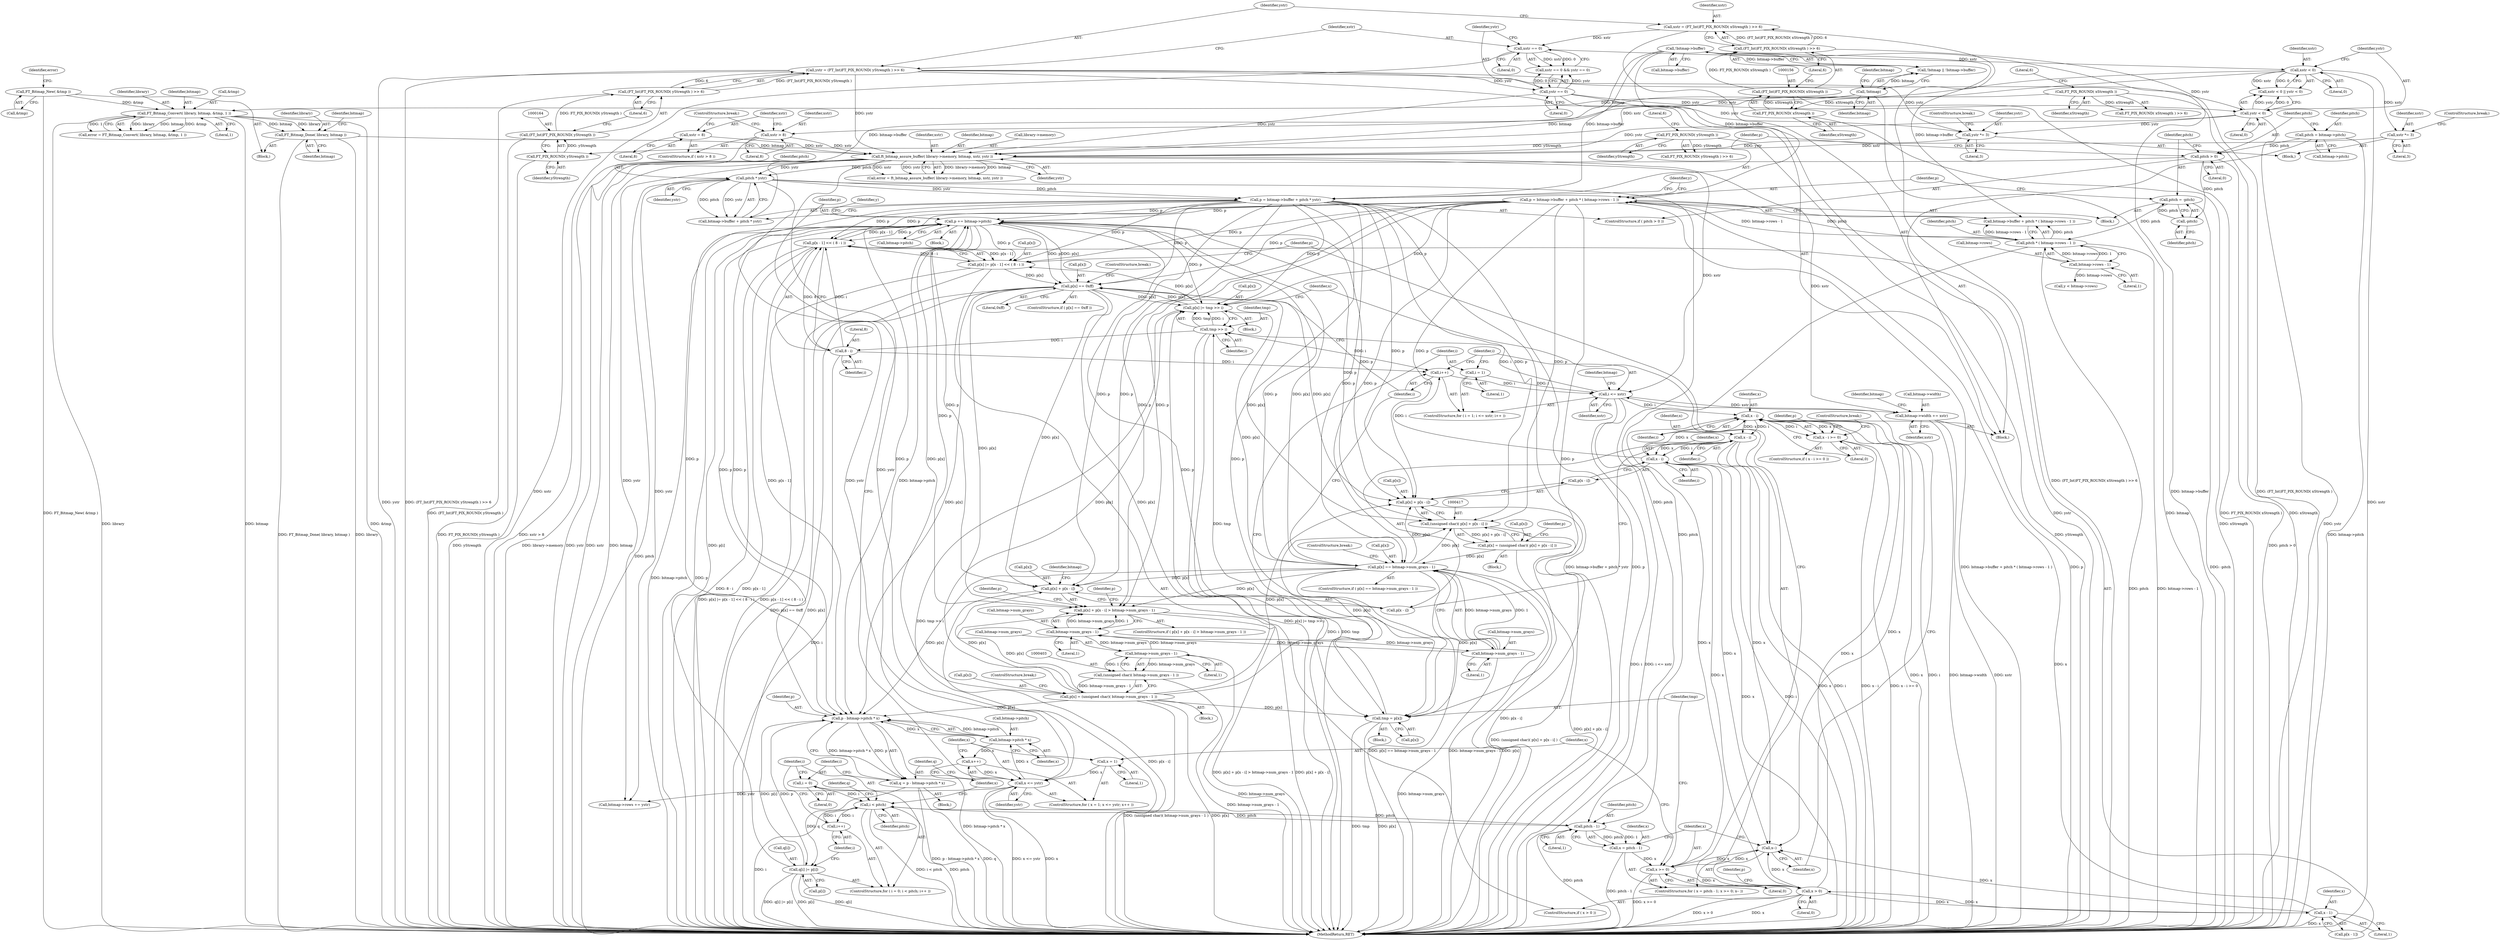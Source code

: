 digraph "0_savannah_b3500af717010137046ec4076d1e1c0641e33727_1@pointer" {
"1000476" [label="(Call,p += bitmap->pitch)"];
"1000455" [label="(Call,bitmap->pitch * x)"];
"1000444" [label="(Call,x <= ystr)"];
"1000441" [label="(Call,x = 1)"];
"1000447" [label="(Call,x++)"];
"1000246" [label="(Call,ft_bitmap_assure_buffer( library->memory, bitmap, xstr, ystr ))"];
"1000214" [label="(Call,FT_Bitmap_Done( library, bitmap ))"];
"1000204" [label="(Call,FT_Bitmap_Convert( library, bitmap, &tmp, 1 ))"];
"1000126" [label="(Call,!bitmap)"];
"1000199" [label="(Call,FT_Bitmap_New( &tmp ))"];
"1000181" [label="(Call,xstr < 0)"];
"1000170" [label="(Call,xstr == 0)"];
"1000152" [label="(Call,xstr = (FT_Int)FT_PIX_ROUND( xStrength ) >> 6)"];
"1000154" [label="(Call,(FT_Int)FT_PIX_ROUND( xStrength ) >> 6)"];
"1000155" [label="(Call,(FT_Int)FT_PIX_ROUND( xStrength ))"];
"1000157" [label="(Call,FT_PIX_ROUND( xStrength ))"];
"1000139" [label="(Call,FT_PIX_ROUND( xStrength ))"];
"1000224" [label="(Call,xstr > 8)"];
"1000232" [label="(Call,xstr *= 3)"];
"1000227" [label="(Call,xstr = 8)"];
"1000184" [label="(Call,ystr < 0)"];
"1000160" [label="(Call,ystr = (FT_Int)FT_PIX_ROUND( yStrength ) >> 6)"];
"1000162" [label="(Call,(FT_Int)FT_PIX_ROUND( yStrength ) >> 6)"];
"1000163" [label="(Call,(FT_Int)FT_PIX_ROUND( yStrength ))"];
"1000165" [label="(Call,FT_PIX_ROUND( yStrength ))"];
"1000145" [label="(Call,FT_PIX_ROUND( yStrength ))"];
"1000173" [label="(Call,ystr == 0)"];
"1000237" [label="(Call,ystr *= 3)"];
"1000272" [label="(Call,pitch * ystr)"];
"1000263" [label="(Call,pitch > 0)"];
"1000257" [label="(Call,pitch = bitmap->pitch)"];
"1000281" [label="(Call,p = bitmap->buffer + pitch * ( bitmap->rows - 1 ))"];
"1000128" [label="(Call,!bitmap->buffer)"];
"1000287" [label="(Call,pitch * ( bitmap->rows - 1 ))"];
"1000277" [label="(Call,pitch = -pitch)"];
"1000279" [label="(Call,-pitch)"];
"1000289" [label="(Call,bitmap->rows - 1)"];
"1000356" [label="(Call,p[x - 1] << ( 8 - i ))"];
"1000266" [label="(Call,p = bitmap->buffer + pitch * ystr)"];
"1000476" [label="(Call,p += bitmap->pitch)"];
"1000366" [label="(Call,p[x] == 0xff)"];
"1000352" [label="(Call,p[x] |= p[x - 1] << ( 8 - i ))"];
"1000341" [label="(Call,p[x] |= tmp >> i)"];
"1000428" [label="(Call,p[x] == bitmap->num_grays - 1)"];
"1000412" [label="(Call,p[x] = (unsigned char)( p[x] + p[x - i] ))"];
"1000416" [label="(Call,(unsigned char)( p[x] + p[x - i] ))"];
"1000398" [label="(Call,p[x] = (unsigned char)( bitmap->num_grays - 1 ))"];
"1000402" [label="(Call,(unsigned char)( bitmap->num_grays - 1 ))"];
"1000404" [label="(Call,bitmap->num_grays - 1)"];
"1000392" [label="(Call,bitmap->num_grays - 1)"];
"1000432" [label="(Call,bitmap->num_grays - 1)"];
"1000345" [label="(Call,tmp >> i)"];
"1000319" [label="(Call,tmp = p[x])"];
"1000328" [label="(Call,i <= xstr)"];
"1000325" [label="(Call,i = 1)"];
"1000331" [label="(Call,i++)"];
"1000362" [label="(Call,8 - i)"];
"1000424" [label="(Call,x - i)"];
"1000389" [label="(Call,x - i)"];
"1000376" [label="(Call,x - i)"];
"1000312" [label="(Call,x >= 0)"];
"1000315" [label="(Call,x--)"];
"1000349" [label="(Call,x > 0)"];
"1000359" [label="(Call,x - 1)"];
"1000307" [label="(Call,x = pitch - 1)"];
"1000309" [label="(Call,pitch - 1)"];
"1000464" [label="(Call,i < pitch)"];
"1000467" [label="(Call,i++)"];
"1000461" [label="(Call,i = 0)"];
"1000469" [label="(Call,q[i] |= p[i])"];
"1000451" [label="(Call,q = p - bitmap->pitch * x)"];
"1000453" [label="(Call,p - bitmap->pitch * x)"];
"1000375" [label="(Call,x - i >= 0)"];
"1000481" [label="(Call,bitmap->width += xstr)"];
"1000382" [label="(Call,p[x] + p[x - i] > bitmap->num_grays - 1)"];
"1000383" [label="(Call,p[x] + p[x - i])"];
"1000418" [label="(Call,p[x] + p[x - i])"];
"1000251" [label="(Identifier,xstr)"];
"1000331" [label="(Call,i++)"];
"1000230" [label="(ControlStructure,break;)"];
"1000363" [label="(Literal,8)"];
"1000374" [label="(ControlStructure,if ( x - i >= 0 ))"];
"1000391" [label="(Identifier,i)"];
"1000354" [label="(Identifier,p)"];
"1000488" [label="(Identifier,bitmap)"];
"1000371" [label="(ControlStructure,break;)"];
"1000184" [label="(Call,ystr < 0)"];
"1000171" [label="(Identifier,xstr)"];
"1000370" [label="(Literal,0xff)"];
"1000359" [label="(Call,x - 1)"];
"1000470" [label="(Call,q[i])"];
"1000439" [label="(ControlStructure,break;)"];
"1000127" [label="(Identifier,bitmap)"];
"1000232" [label="(Call,xstr *= 3)"];
"1000478" [label="(Call,bitmap->pitch)"];
"1000141" [label="(Literal,6)"];
"1000422" [label="(Call,p[x - i])"];
"1000267" [label="(Identifier,p)"];
"1000389" [label="(Call,x - i)"];
"1000377" [label="(Identifier,x)"];
"1000206" [label="(Identifier,bitmap)"];
"1000186" [label="(Literal,0)"];
"1000437" [label="(ControlStructure,break;)"];
"1000393" [label="(Call,bitmap->num_grays)"];
"1000274" [label="(Identifier,ystr)"];
"1000296" [label="(Identifier,y)"];
"1000428" [label="(Call,p[x] == bitmap->num_grays - 1)"];
"1000396" [label="(Literal,1)"];
"1000258" [label="(Identifier,pitch)"];
"1000466" [label="(Identifier,pitch)"];
"1000416" [label="(Call,(unsigned char)( p[x] + p[x - i] ))"];
"1000252" [label="(Identifier,ystr)"];
"1000125" [label="(Call,!bitmap || !bitmap->buffer)"];
"1000199" [label="(Call,FT_Bitmap_New( &tmp ))"];
"1000202" [label="(Call,error = FT_Bitmap_Convert( library, bitmap, &tmp, 1 ))"];
"1000214" [label="(Call,FT_Bitmap_Done( library, bitmap ))"];
"1000346" [label="(Identifier,tmp)"];
"1000315" [label="(Call,x--)"];
"1000130" [label="(Identifier,bitmap)"];
"1000486" [label="(Call,bitmap->rows += ystr)"];
"1000348" [label="(ControlStructure,if ( x > 0 ))"];
"1000340" [label="(Block,)"];
"1000172" [label="(Literal,0)"];
"1000309" [label="(Call,pitch - 1)"];
"1000229" [label="(Literal,8)"];
"1000209" [label="(Literal,1)"];
"1000357" [label="(Call,p[x - 1])"];
"1000353" [label="(Call,p[x])"];
"1000464" [label="(Call,i < pitch)"];
"1000451" [label="(Call,q = p - bitmap->pitch * x)"];
"1000384" [label="(Call,p[x])"];
"1000145" [label="(Call,FT_PIX_ROUND( yStrength ))"];
"1000167" [label="(Literal,6)"];
"1000390" [label="(Identifier,x)"];
"1000425" [label="(Identifier,x)"];
"1000266" [label="(Call,p = bitmap->buffer + pitch * ystr)"];
"1000399" [label="(Call,p[x])"];
"1000215" [label="(Identifier,library)"];
"1000306" [label="(ControlStructure,for ( x = pitch - 1; x >= 0; x-- ))"];
"1000349" [label="(Call,x > 0)"];
"1000234" [label="(Literal,3)"];
"1000312" [label="(Call,x >= 0)"];
"1000356" [label="(Call,p[x - 1] << ( 8 - i ))"];
"1000445" [label="(Identifier,x)"];
"1000460" [label="(ControlStructure,for ( i = 0; i < pitch; i++ ))"];
"1000316" [label="(Identifier,x)"];
"1000144" [label="(Call,FT_PIX_ROUND( yStrength ) >> 6)"];
"1000263" [label="(Call,pitch > 0)"];
"1000305" [label="(Block,)"];
"1000194" [label="(Block,)"];
"1000330" [label="(Identifier,xstr)"];
"1000239" [label="(Literal,3)"];
"1000441" [label="(Call,x = 1)"];
"1000362" [label="(Call,8 - i)"];
"1000448" [label="(Identifier,x)"];
"1000473" [label="(Call,p[i])"];
"1000161" [label="(Identifier,ystr)"];
"1000155" [label="(Call,(FT_Int)FT_PIX_ROUND( xStrength ))"];
"1000282" [label="(Identifier,p)"];
"1000385" [label="(Identifier,p)"];
"1000408" [label="(Literal,1)"];
"1000126" [label="(Call,!bitmap)"];
"1000454" [label="(Identifier,p)"];
"1000476" [label="(Call,p += bitmap->pitch)"];
"1000412" [label="(Call,p[x] = (unsigned char)( p[x] + p[x - i] ))"];
"1000197" [label="(Block,)"];
"1000324" [label="(ControlStructure,for ( i = 1; i <= xstr; i++ ))"];
"1000409" [label="(ControlStructure,break;)"];
"1000337" [label="(Identifier,bitmap)"];
"1000159" [label="(Literal,6)"];
"1000443" [label="(Literal,1)"];
"1000411" [label="(Block,)"];
"1000392" [label="(Call,bitmap->num_grays - 1)"];
"1000465" [label="(Identifier,i)"];
"1000469" [label="(Call,q[i] |= p[i])"];
"1000485" [label="(Identifier,xstr)"];
"1000394" [label="(Identifier,bitmap)"];
"1000265" [label="(Literal,0)"];
"1000424" [label="(Call,x - i)"];
"1000311" [label="(Literal,1)"];
"1000204" [label="(Call,FT_Bitmap_Convert( library, bitmap, &tmp, 1 ))"];
"1000308" [label="(Identifier,x)"];
"1000219" [label="(Identifier,bitmap)"];
"1000325" [label="(Call,i = 1)"];
"1000418" [label="(Call,p[x] + p[x - i])"];
"1000329" [label="(Identifier,i)"];
"1000162" [label="(Call,(FT_Int)FT_PIX_ROUND( yStrength ) >> 6)"];
"1000436" [label="(Literal,1)"];
"1000165" [label="(Call,FT_PIX_ROUND( yStrength ))"];
"1000226" [label="(Literal,8)"];
"1000397" [label="(Block,)"];
"1000154" [label="(Call,(FT_Int)FT_PIX_ROUND( xStrength ) >> 6)"];
"1000293" [label="(Literal,1)"];
"1000414" [label="(Identifier,p)"];
"1000307" [label="(Call,x = pitch - 1)"];
"1000477" [label="(Identifier,p)"];
"1000152" [label="(Call,xstr = (FT_Int)FT_PIX_ROUND( xStrength ) >> 6)"];
"1000455" [label="(Call,bitmap->pitch * x)"];
"1000278" [label="(Identifier,pitch)"];
"1000367" [label="(Call,p[x])"];
"1000482" [label="(Call,bitmap->width)"];
"1000240" [label="(ControlStructure,break;)"];
"1000419" [label="(Call,p[x])"];
"1000304" [label="(Identifier,y)"];
"1000153" [label="(Identifier,xstr)"];
"1000467" [label="(Call,i++)"];
"1000433" [label="(Call,bitmap->num_grays)"];
"1000146" [label="(Identifier,yStrength)"];
"1000382" [label="(Call,p[x] + p[x - i] > bitmap->num_grays - 1)"];
"1000352" [label="(Call,p[x] |= p[x - 1] << ( 8 - i ))"];
"1000368" [label="(Identifier,p)"];
"1000350" [label="(Identifier,x)"];
"1000332" [label="(Identifier,i)"];
"1000160" [label="(Call,ystr = (FT_Int)FT_PIX_ROUND( yStrength ) >> 6)"];
"1000276" [label="(Block,)"];
"1000224" [label="(Call,xstr > 8)"];
"1000310" [label="(Identifier,pitch)"];
"1000185" [label="(Identifier,ystr)"];
"1000181" [label="(Call,xstr < 0)"];
"1000112" [label="(Block,)"];
"1000347" [label="(Identifier,i)"];
"1000379" [label="(Literal,0)"];
"1000345" [label="(Call,tmp >> i)"];
"1000129" [label="(Call,bitmap->buffer)"];
"1000228" [label="(Identifier,xstr)"];
"1000361" [label="(Literal,1)"];
"1000244" [label="(Call,error = ft_bitmap_assure_buffer( library->memory, bitmap, xstr, ystr ))"];
"1000225" [label="(Identifier,xstr)"];
"1000375" [label="(Call,x - i >= 0)"];
"1000298" [label="(Call,y < bitmap->rows)"];
"1000233" [label="(Identifier,xstr)"];
"1000351" [label="(Literal,0)"];
"1000456" [label="(Call,bitmap->pitch)"];
"1000183" [label="(Literal,0)"];
"1000207" [label="(Call,&tmp)"];
"1000447" [label="(Call,x++)"];
"1000378" [label="(Identifier,i)"];
"1000493" [label="(MethodReturn,RET)"];
"1000288" [label="(Identifier,pitch)"];
"1000169" [label="(Call,xstr == 0 && ystr == 0)"];
"1000283" [label="(Call,bitmap->buffer + pitch * ( bitmap->rows - 1 ))"];
"1000319" [label="(Call,tmp = p[x])"];
"1000446" [label="(Identifier,ystr)"];
"1000277" [label="(Call,pitch = -pitch)"];
"1000463" [label="(Literal,0)"];
"1000158" [label="(Identifier,xStrength)"];
"1000166" [label="(Identifier,yStrength)"];
"1000235" [label="(ControlStructure,break;)"];
"1000405" [label="(Call,bitmap->num_grays)"];
"1000398" [label="(Call,p[x] = (unsigned char)( bitmap->num_grays - 1 ))"];
"1000462" [label="(Identifier,i)"];
"1000327" [label="(Literal,1)"];
"1000147" [label="(Literal,6)"];
"1000272" [label="(Call,pitch * ystr)"];
"1000268" [label="(Call,bitmap->buffer + pitch * ystr)"];
"1000238" [label="(Identifier,ystr)"];
"1000246" [label="(Call,ft_bitmap_assure_buffer( library->memory, bitmap, xstr, ystr ))"];
"1000262" [label="(ControlStructure,if ( pitch > 0 ))"];
"1000341" [label="(Call,p[x] |= tmp >> i)"];
"1000387" [label="(Call,p[x - i])"];
"1000157" [label="(Call,FT_PIX_ROUND( xStrength ))"];
"1000326" [label="(Identifier,i)"];
"1000442" [label="(Identifier,x)"];
"1000481" [label="(Call,bitmap->width += xstr)"];
"1000139" [label="(Call,FT_PIX_ROUND( xStrength ))"];
"1000175" [label="(Literal,0)"];
"1000381" [label="(ControlStructure,if ( p[x] + p[x - i] > bitmap->num_grays - 1 ))"];
"1000259" [label="(Call,bitmap->pitch)"];
"1000257" [label="(Call,pitch = bitmap->pitch)"];
"1000250" [label="(Identifier,bitmap)"];
"1000328" [label="(Call,i <= xstr)"];
"1000200" [label="(Call,&tmp)"];
"1000402" [label="(Call,(unsigned char)( bitmap->num_grays - 1 ))"];
"1000273" [label="(Identifier,pitch)"];
"1000279" [label="(Call,-pitch)"];
"1000471" [label="(Identifier,q)"];
"1000237" [label="(Call,ystr *= 3)"];
"1000163" [label="(Call,(FT_Int)FT_PIX_ROUND( yStrength ))"];
"1000290" [label="(Call,bitmap->rows)"];
"1000264" [label="(Identifier,pitch)"];
"1000320" [label="(Identifier,tmp)"];
"1000281" [label="(Call,p = bitmap->buffer + pitch * ( bitmap->rows - 1 ))"];
"1000223" [label="(ControlStructure,if ( xstr > 8 ))"];
"1000342" [label="(Call,p[x])"];
"1000138" [label="(Call,FT_PIX_ROUND( xStrength ) >> 6)"];
"1000453" [label="(Call,p - bitmap->pitch * x)"];
"1000227" [label="(Call,xstr = 8)"];
"1000413" [label="(Call,p[x])"];
"1000383" [label="(Call,p[x] + p[x - i])"];
"1000180" [label="(Call,xstr < 0 || ystr < 0)"];
"1000317" [label="(Block,)"];
"1000216" [label="(Identifier,bitmap)"];
"1000140" [label="(Identifier,xStrength)"];
"1000468" [label="(Identifier,i)"];
"1000205" [label="(Identifier,library)"];
"1000364" [label="(Identifier,i)"];
"1000360" [label="(Identifier,x)"];
"1000287" [label="(Call,pitch * ( bitmap->rows - 1 ))"];
"1000280" [label="(Identifier,pitch)"];
"1000461" [label="(Call,i = 0)"];
"1000376" [label="(Call,x - i)"];
"1000444" [label="(Call,x <= ystr)"];
"1000452" [label="(Identifier,q)"];
"1000203" [label="(Identifier,error)"];
"1000366" [label="(Call,p[x] == 0xff)"];
"1000427" [label="(ControlStructure,if ( p[x] == bitmap->num_grays - 1 ))"];
"1000170" [label="(Call,xstr == 0)"];
"1000400" [label="(Identifier,p)"];
"1000321" [label="(Call,p[x])"];
"1000174" [label="(Identifier,ystr)"];
"1000365" [label="(ControlStructure,if ( p[x] == 0xff ))"];
"1000247" [label="(Call,library->memory)"];
"1000440" [label="(ControlStructure,for ( x = 1; x <= ystr; x++ ))"];
"1000314" [label="(Literal,0)"];
"1000173" [label="(Call,ystr == 0)"];
"1000426" [label="(Identifier,i)"];
"1000313" [label="(Identifier,x)"];
"1000430" [label="(Identifier,p)"];
"1000289" [label="(Call,bitmap->rows - 1)"];
"1000459" [label="(Identifier,x)"];
"1000449" [label="(Block,)"];
"1000432" [label="(Call,bitmap->num_grays - 1)"];
"1000429" [label="(Call,p[x])"];
"1000128" [label="(Call,!bitmap->buffer)"];
"1000182" [label="(Identifier,xstr)"];
"1000404" [label="(Call,bitmap->num_grays - 1)"];
"1000476" -> "1000305"  [label="AST: "];
"1000476" -> "1000478"  [label="CFG: "];
"1000477" -> "1000476"  [label="AST: "];
"1000478" -> "1000476"  [label="AST: "];
"1000304" -> "1000476"  [label="CFG: "];
"1000476" -> "1000493"  [label="DDG: p"];
"1000476" -> "1000493"  [label="DDG: bitmap->pitch"];
"1000476" -> "1000319"  [label="DDG: p"];
"1000476" -> "1000341"  [label="DDG: p"];
"1000476" -> "1000352"  [label="DDG: p"];
"1000476" -> "1000356"  [label="DDG: p"];
"1000476" -> "1000366"  [label="DDG: p"];
"1000476" -> "1000382"  [label="DDG: p"];
"1000476" -> "1000383"  [label="DDG: p"];
"1000476" -> "1000416"  [label="DDG: p"];
"1000476" -> "1000418"  [label="DDG: p"];
"1000476" -> "1000428"  [label="DDG: p"];
"1000476" -> "1000453"  [label="DDG: p"];
"1000455" -> "1000476"  [label="DDG: bitmap->pitch"];
"1000281" -> "1000476"  [label="DDG: p"];
"1000356" -> "1000476"  [label="DDG: p[x - 1]"];
"1000266" -> "1000476"  [label="DDG: p"];
"1000366" -> "1000476"  [label="DDG: p[x]"];
"1000469" -> "1000476"  [label="DDG: p[i]"];
"1000453" -> "1000476"  [label="DDG: p"];
"1000428" -> "1000476"  [label="DDG: p[x]"];
"1000398" -> "1000476"  [label="DDG: p[x]"];
"1000455" -> "1000453"  [label="AST: "];
"1000455" -> "1000459"  [label="CFG: "];
"1000456" -> "1000455"  [label="AST: "];
"1000459" -> "1000455"  [label="AST: "];
"1000453" -> "1000455"  [label="CFG: "];
"1000455" -> "1000447"  [label="DDG: x"];
"1000455" -> "1000453"  [label="DDG: bitmap->pitch"];
"1000455" -> "1000453"  [label="DDG: x"];
"1000444" -> "1000455"  [label="DDG: x"];
"1000444" -> "1000440"  [label="AST: "];
"1000444" -> "1000446"  [label="CFG: "];
"1000445" -> "1000444"  [label="AST: "];
"1000446" -> "1000444"  [label="AST: "];
"1000452" -> "1000444"  [label="CFG: "];
"1000477" -> "1000444"  [label="CFG: "];
"1000444" -> "1000493"  [label="DDG: x"];
"1000444" -> "1000493"  [label="DDG: x <= ystr"];
"1000441" -> "1000444"  [label="DDG: x"];
"1000447" -> "1000444"  [label="DDG: x"];
"1000246" -> "1000444"  [label="DDG: ystr"];
"1000272" -> "1000444"  [label="DDG: ystr"];
"1000444" -> "1000486"  [label="DDG: ystr"];
"1000441" -> "1000440"  [label="AST: "];
"1000441" -> "1000443"  [label="CFG: "];
"1000442" -> "1000441"  [label="AST: "];
"1000443" -> "1000441"  [label="AST: "];
"1000445" -> "1000441"  [label="CFG: "];
"1000447" -> "1000440"  [label="AST: "];
"1000447" -> "1000448"  [label="CFG: "];
"1000448" -> "1000447"  [label="AST: "];
"1000445" -> "1000447"  [label="CFG: "];
"1000246" -> "1000244"  [label="AST: "];
"1000246" -> "1000252"  [label="CFG: "];
"1000247" -> "1000246"  [label="AST: "];
"1000250" -> "1000246"  [label="AST: "];
"1000251" -> "1000246"  [label="AST: "];
"1000252" -> "1000246"  [label="AST: "];
"1000244" -> "1000246"  [label="CFG: "];
"1000246" -> "1000493"  [label="DDG: xstr"];
"1000246" -> "1000493"  [label="DDG: ystr"];
"1000246" -> "1000493"  [label="DDG: bitmap"];
"1000246" -> "1000493"  [label="DDG: library->memory"];
"1000246" -> "1000244"  [label="DDG: library->memory"];
"1000246" -> "1000244"  [label="DDG: bitmap"];
"1000246" -> "1000244"  [label="DDG: xstr"];
"1000246" -> "1000244"  [label="DDG: ystr"];
"1000214" -> "1000246"  [label="DDG: bitmap"];
"1000126" -> "1000246"  [label="DDG: bitmap"];
"1000181" -> "1000246"  [label="DDG: xstr"];
"1000224" -> "1000246"  [label="DDG: xstr"];
"1000232" -> "1000246"  [label="DDG: xstr"];
"1000227" -> "1000246"  [label="DDG: xstr"];
"1000184" -> "1000246"  [label="DDG: ystr"];
"1000237" -> "1000246"  [label="DDG: ystr"];
"1000160" -> "1000246"  [label="DDG: ystr"];
"1000173" -> "1000246"  [label="DDG: ystr"];
"1000246" -> "1000272"  [label="DDG: ystr"];
"1000246" -> "1000328"  [label="DDG: xstr"];
"1000246" -> "1000481"  [label="DDG: xstr"];
"1000246" -> "1000486"  [label="DDG: ystr"];
"1000214" -> "1000197"  [label="AST: "];
"1000214" -> "1000216"  [label="CFG: "];
"1000215" -> "1000214"  [label="AST: "];
"1000216" -> "1000214"  [label="AST: "];
"1000219" -> "1000214"  [label="CFG: "];
"1000214" -> "1000493"  [label="DDG: FT_Bitmap_Done( library, bitmap )"];
"1000214" -> "1000493"  [label="DDG: library"];
"1000204" -> "1000214"  [label="DDG: library"];
"1000204" -> "1000214"  [label="DDG: bitmap"];
"1000204" -> "1000202"  [label="AST: "];
"1000204" -> "1000209"  [label="CFG: "];
"1000205" -> "1000204"  [label="AST: "];
"1000206" -> "1000204"  [label="AST: "];
"1000207" -> "1000204"  [label="AST: "];
"1000209" -> "1000204"  [label="AST: "];
"1000202" -> "1000204"  [label="CFG: "];
"1000204" -> "1000493"  [label="DDG: bitmap"];
"1000204" -> "1000493"  [label="DDG: &tmp"];
"1000204" -> "1000493"  [label="DDG: library"];
"1000204" -> "1000202"  [label="DDG: library"];
"1000204" -> "1000202"  [label="DDG: bitmap"];
"1000204" -> "1000202"  [label="DDG: &tmp"];
"1000204" -> "1000202"  [label="DDG: 1"];
"1000126" -> "1000204"  [label="DDG: bitmap"];
"1000199" -> "1000204"  [label="DDG: &tmp"];
"1000126" -> "1000125"  [label="AST: "];
"1000126" -> "1000127"  [label="CFG: "];
"1000127" -> "1000126"  [label="AST: "];
"1000130" -> "1000126"  [label="CFG: "];
"1000125" -> "1000126"  [label="CFG: "];
"1000126" -> "1000493"  [label="DDG: bitmap"];
"1000126" -> "1000125"  [label="DDG: bitmap"];
"1000199" -> "1000197"  [label="AST: "];
"1000199" -> "1000200"  [label="CFG: "];
"1000200" -> "1000199"  [label="AST: "];
"1000203" -> "1000199"  [label="CFG: "];
"1000199" -> "1000493"  [label="DDG: FT_Bitmap_New( &tmp )"];
"1000181" -> "1000180"  [label="AST: "];
"1000181" -> "1000183"  [label="CFG: "];
"1000182" -> "1000181"  [label="AST: "];
"1000183" -> "1000181"  [label="AST: "];
"1000185" -> "1000181"  [label="CFG: "];
"1000180" -> "1000181"  [label="CFG: "];
"1000181" -> "1000493"  [label="DDG: xstr"];
"1000181" -> "1000180"  [label="DDG: xstr"];
"1000181" -> "1000180"  [label="DDG: 0"];
"1000170" -> "1000181"  [label="DDG: xstr"];
"1000181" -> "1000224"  [label="DDG: xstr"];
"1000181" -> "1000232"  [label="DDG: xstr"];
"1000170" -> "1000169"  [label="AST: "];
"1000170" -> "1000172"  [label="CFG: "];
"1000171" -> "1000170"  [label="AST: "];
"1000172" -> "1000170"  [label="AST: "];
"1000174" -> "1000170"  [label="CFG: "];
"1000169" -> "1000170"  [label="CFG: "];
"1000170" -> "1000493"  [label="DDG: xstr"];
"1000170" -> "1000169"  [label="DDG: xstr"];
"1000170" -> "1000169"  [label="DDG: 0"];
"1000152" -> "1000170"  [label="DDG: xstr"];
"1000152" -> "1000112"  [label="AST: "];
"1000152" -> "1000154"  [label="CFG: "];
"1000153" -> "1000152"  [label="AST: "];
"1000154" -> "1000152"  [label="AST: "];
"1000161" -> "1000152"  [label="CFG: "];
"1000152" -> "1000493"  [label="DDG: (FT_Int)FT_PIX_ROUND( xStrength ) >> 6"];
"1000154" -> "1000152"  [label="DDG: (FT_Int)FT_PIX_ROUND( xStrength )"];
"1000154" -> "1000152"  [label="DDG: 6"];
"1000154" -> "1000159"  [label="CFG: "];
"1000155" -> "1000154"  [label="AST: "];
"1000159" -> "1000154"  [label="AST: "];
"1000154" -> "1000493"  [label="DDG: (FT_Int)FT_PIX_ROUND( xStrength )"];
"1000155" -> "1000154"  [label="DDG: FT_PIX_ROUND( xStrength )"];
"1000155" -> "1000157"  [label="CFG: "];
"1000156" -> "1000155"  [label="AST: "];
"1000157" -> "1000155"  [label="AST: "];
"1000159" -> "1000155"  [label="CFG: "];
"1000155" -> "1000493"  [label="DDG: FT_PIX_ROUND( xStrength )"];
"1000157" -> "1000155"  [label="DDG: xStrength"];
"1000157" -> "1000158"  [label="CFG: "];
"1000158" -> "1000157"  [label="AST: "];
"1000157" -> "1000493"  [label="DDG: xStrength"];
"1000139" -> "1000157"  [label="DDG: xStrength"];
"1000139" -> "1000138"  [label="AST: "];
"1000139" -> "1000140"  [label="CFG: "];
"1000140" -> "1000139"  [label="AST: "];
"1000141" -> "1000139"  [label="CFG: "];
"1000139" -> "1000493"  [label="DDG: xStrength"];
"1000139" -> "1000138"  [label="DDG: xStrength"];
"1000224" -> "1000223"  [label="AST: "];
"1000224" -> "1000226"  [label="CFG: "];
"1000225" -> "1000224"  [label="AST: "];
"1000226" -> "1000224"  [label="AST: "];
"1000228" -> "1000224"  [label="CFG: "];
"1000230" -> "1000224"  [label="CFG: "];
"1000224" -> "1000493"  [label="DDG: xstr > 8"];
"1000232" -> "1000194"  [label="AST: "];
"1000232" -> "1000234"  [label="CFG: "];
"1000233" -> "1000232"  [label="AST: "];
"1000234" -> "1000232"  [label="AST: "];
"1000235" -> "1000232"  [label="CFG: "];
"1000227" -> "1000223"  [label="AST: "];
"1000227" -> "1000229"  [label="CFG: "];
"1000228" -> "1000227"  [label="AST: "];
"1000229" -> "1000227"  [label="AST: "];
"1000230" -> "1000227"  [label="CFG: "];
"1000184" -> "1000180"  [label="AST: "];
"1000184" -> "1000186"  [label="CFG: "];
"1000185" -> "1000184"  [label="AST: "];
"1000186" -> "1000184"  [label="AST: "];
"1000180" -> "1000184"  [label="CFG: "];
"1000184" -> "1000493"  [label="DDG: ystr"];
"1000184" -> "1000180"  [label="DDG: ystr"];
"1000184" -> "1000180"  [label="DDG: 0"];
"1000160" -> "1000184"  [label="DDG: ystr"];
"1000173" -> "1000184"  [label="DDG: ystr"];
"1000184" -> "1000237"  [label="DDG: ystr"];
"1000160" -> "1000112"  [label="AST: "];
"1000160" -> "1000162"  [label="CFG: "];
"1000161" -> "1000160"  [label="AST: "];
"1000162" -> "1000160"  [label="AST: "];
"1000171" -> "1000160"  [label="CFG: "];
"1000160" -> "1000493"  [label="DDG: (FT_Int)FT_PIX_ROUND( yStrength ) >> 6"];
"1000160" -> "1000493"  [label="DDG: ystr"];
"1000162" -> "1000160"  [label="DDG: (FT_Int)FT_PIX_ROUND( yStrength )"];
"1000162" -> "1000160"  [label="DDG: 6"];
"1000160" -> "1000173"  [label="DDG: ystr"];
"1000160" -> "1000237"  [label="DDG: ystr"];
"1000162" -> "1000167"  [label="CFG: "];
"1000163" -> "1000162"  [label="AST: "];
"1000167" -> "1000162"  [label="AST: "];
"1000162" -> "1000493"  [label="DDG: (FT_Int)FT_PIX_ROUND( yStrength )"];
"1000163" -> "1000162"  [label="DDG: FT_PIX_ROUND( yStrength )"];
"1000163" -> "1000165"  [label="CFG: "];
"1000164" -> "1000163"  [label="AST: "];
"1000165" -> "1000163"  [label="AST: "];
"1000167" -> "1000163"  [label="CFG: "];
"1000163" -> "1000493"  [label="DDG: FT_PIX_ROUND( yStrength )"];
"1000165" -> "1000163"  [label="DDG: yStrength"];
"1000165" -> "1000166"  [label="CFG: "];
"1000166" -> "1000165"  [label="AST: "];
"1000165" -> "1000493"  [label="DDG: yStrength"];
"1000145" -> "1000165"  [label="DDG: yStrength"];
"1000145" -> "1000144"  [label="AST: "];
"1000145" -> "1000146"  [label="CFG: "];
"1000146" -> "1000145"  [label="AST: "];
"1000147" -> "1000145"  [label="CFG: "];
"1000145" -> "1000493"  [label="DDG: yStrength"];
"1000145" -> "1000144"  [label="DDG: yStrength"];
"1000173" -> "1000169"  [label="AST: "];
"1000173" -> "1000175"  [label="CFG: "];
"1000174" -> "1000173"  [label="AST: "];
"1000175" -> "1000173"  [label="AST: "];
"1000169" -> "1000173"  [label="CFG: "];
"1000173" -> "1000493"  [label="DDG: ystr"];
"1000173" -> "1000169"  [label="DDG: ystr"];
"1000173" -> "1000169"  [label="DDG: 0"];
"1000173" -> "1000237"  [label="DDG: ystr"];
"1000237" -> "1000194"  [label="AST: "];
"1000237" -> "1000239"  [label="CFG: "];
"1000238" -> "1000237"  [label="AST: "];
"1000239" -> "1000237"  [label="AST: "];
"1000240" -> "1000237"  [label="CFG: "];
"1000272" -> "1000268"  [label="AST: "];
"1000272" -> "1000274"  [label="CFG: "];
"1000273" -> "1000272"  [label="AST: "];
"1000274" -> "1000272"  [label="AST: "];
"1000268" -> "1000272"  [label="CFG: "];
"1000272" -> "1000493"  [label="DDG: pitch"];
"1000272" -> "1000266"  [label="DDG: pitch"];
"1000272" -> "1000266"  [label="DDG: ystr"];
"1000272" -> "1000268"  [label="DDG: pitch"];
"1000272" -> "1000268"  [label="DDG: ystr"];
"1000263" -> "1000272"  [label="DDG: pitch"];
"1000272" -> "1000309"  [label="DDG: pitch"];
"1000272" -> "1000486"  [label="DDG: ystr"];
"1000263" -> "1000262"  [label="AST: "];
"1000263" -> "1000265"  [label="CFG: "];
"1000264" -> "1000263"  [label="AST: "];
"1000265" -> "1000263"  [label="AST: "];
"1000267" -> "1000263"  [label="CFG: "];
"1000278" -> "1000263"  [label="CFG: "];
"1000263" -> "1000493"  [label="DDG: pitch > 0"];
"1000257" -> "1000263"  [label="DDG: pitch"];
"1000263" -> "1000279"  [label="DDG: pitch"];
"1000257" -> "1000112"  [label="AST: "];
"1000257" -> "1000259"  [label="CFG: "];
"1000258" -> "1000257"  [label="AST: "];
"1000259" -> "1000257"  [label="AST: "];
"1000264" -> "1000257"  [label="CFG: "];
"1000257" -> "1000493"  [label="DDG: bitmap->pitch"];
"1000281" -> "1000276"  [label="AST: "];
"1000281" -> "1000283"  [label="CFG: "];
"1000282" -> "1000281"  [label="AST: "];
"1000283" -> "1000281"  [label="AST: "];
"1000296" -> "1000281"  [label="CFG: "];
"1000281" -> "1000493"  [label="DDG: p"];
"1000281" -> "1000493"  [label="DDG: bitmap->buffer + pitch * ( bitmap->rows - 1 )"];
"1000128" -> "1000281"  [label="DDG: bitmap->buffer"];
"1000287" -> "1000281"  [label="DDG: pitch"];
"1000287" -> "1000281"  [label="DDG: bitmap->rows - 1"];
"1000281" -> "1000319"  [label="DDG: p"];
"1000281" -> "1000341"  [label="DDG: p"];
"1000281" -> "1000352"  [label="DDG: p"];
"1000281" -> "1000356"  [label="DDG: p"];
"1000281" -> "1000366"  [label="DDG: p"];
"1000281" -> "1000382"  [label="DDG: p"];
"1000281" -> "1000383"  [label="DDG: p"];
"1000281" -> "1000416"  [label="DDG: p"];
"1000281" -> "1000418"  [label="DDG: p"];
"1000281" -> "1000428"  [label="DDG: p"];
"1000281" -> "1000453"  [label="DDG: p"];
"1000128" -> "1000125"  [label="AST: "];
"1000128" -> "1000129"  [label="CFG: "];
"1000129" -> "1000128"  [label="AST: "];
"1000125" -> "1000128"  [label="CFG: "];
"1000128" -> "1000493"  [label="DDG: bitmap->buffer"];
"1000128" -> "1000125"  [label="DDG: bitmap->buffer"];
"1000128" -> "1000266"  [label="DDG: bitmap->buffer"];
"1000128" -> "1000268"  [label="DDG: bitmap->buffer"];
"1000128" -> "1000283"  [label="DDG: bitmap->buffer"];
"1000287" -> "1000283"  [label="AST: "];
"1000287" -> "1000289"  [label="CFG: "];
"1000288" -> "1000287"  [label="AST: "];
"1000289" -> "1000287"  [label="AST: "];
"1000283" -> "1000287"  [label="CFG: "];
"1000287" -> "1000493"  [label="DDG: bitmap->rows - 1"];
"1000287" -> "1000493"  [label="DDG: pitch"];
"1000287" -> "1000283"  [label="DDG: pitch"];
"1000287" -> "1000283"  [label="DDG: bitmap->rows - 1"];
"1000277" -> "1000287"  [label="DDG: pitch"];
"1000289" -> "1000287"  [label="DDG: bitmap->rows"];
"1000289" -> "1000287"  [label="DDG: 1"];
"1000287" -> "1000309"  [label="DDG: pitch"];
"1000277" -> "1000276"  [label="AST: "];
"1000277" -> "1000279"  [label="CFG: "];
"1000278" -> "1000277"  [label="AST: "];
"1000279" -> "1000277"  [label="AST: "];
"1000282" -> "1000277"  [label="CFG: "];
"1000277" -> "1000493"  [label="DDG: -pitch"];
"1000279" -> "1000277"  [label="DDG: pitch"];
"1000279" -> "1000280"  [label="CFG: "];
"1000280" -> "1000279"  [label="AST: "];
"1000289" -> "1000293"  [label="CFG: "];
"1000290" -> "1000289"  [label="AST: "];
"1000293" -> "1000289"  [label="AST: "];
"1000289" -> "1000298"  [label="DDG: bitmap->rows"];
"1000356" -> "1000352"  [label="AST: "];
"1000356" -> "1000362"  [label="CFG: "];
"1000357" -> "1000356"  [label="AST: "];
"1000362" -> "1000356"  [label="AST: "];
"1000352" -> "1000356"  [label="CFG: "];
"1000356" -> "1000493"  [label="DDG: p[x - 1]"];
"1000356" -> "1000493"  [label="DDG: 8 - i"];
"1000356" -> "1000352"  [label="DDG: p[x - 1]"];
"1000356" -> "1000352"  [label="DDG: 8 - i"];
"1000266" -> "1000356"  [label="DDG: p"];
"1000362" -> "1000356"  [label="DDG: 8"];
"1000362" -> "1000356"  [label="DDG: i"];
"1000356" -> "1000453"  [label="DDG: p[x - 1]"];
"1000266" -> "1000262"  [label="AST: "];
"1000266" -> "1000268"  [label="CFG: "];
"1000267" -> "1000266"  [label="AST: "];
"1000268" -> "1000266"  [label="AST: "];
"1000296" -> "1000266"  [label="CFG: "];
"1000266" -> "1000493"  [label="DDG: bitmap->buffer + pitch * ystr"];
"1000266" -> "1000493"  [label="DDG: p"];
"1000266" -> "1000319"  [label="DDG: p"];
"1000266" -> "1000341"  [label="DDG: p"];
"1000266" -> "1000352"  [label="DDG: p"];
"1000266" -> "1000366"  [label="DDG: p"];
"1000266" -> "1000382"  [label="DDG: p"];
"1000266" -> "1000383"  [label="DDG: p"];
"1000266" -> "1000416"  [label="DDG: p"];
"1000266" -> "1000418"  [label="DDG: p"];
"1000266" -> "1000428"  [label="DDG: p"];
"1000266" -> "1000453"  [label="DDG: p"];
"1000366" -> "1000365"  [label="AST: "];
"1000366" -> "1000370"  [label="CFG: "];
"1000367" -> "1000366"  [label="AST: "];
"1000370" -> "1000366"  [label="AST: "];
"1000371" -> "1000366"  [label="CFG: "];
"1000332" -> "1000366"  [label="CFG: "];
"1000366" -> "1000493"  [label="DDG: p[x]"];
"1000366" -> "1000493"  [label="DDG: p[x] == 0xff"];
"1000366" -> "1000319"  [label="DDG: p[x]"];
"1000366" -> "1000341"  [label="DDG: p[x]"];
"1000352" -> "1000366"  [label="DDG: p[x]"];
"1000341" -> "1000366"  [label="DDG: p[x]"];
"1000366" -> "1000382"  [label="DDG: p[x]"];
"1000366" -> "1000383"  [label="DDG: p[x]"];
"1000366" -> "1000416"  [label="DDG: p[x]"];
"1000366" -> "1000418"  [label="DDG: p[x]"];
"1000366" -> "1000453"  [label="DDG: p[x]"];
"1000352" -> "1000348"  [label="AST: "];
"1000353" -> "1000352"  [label="AST: "];
"1000368" -> "1000352"  [label="CFG: "];
"1000352" -> "1000493"  [label="DDG: p[x - 1] << ( 8 - i )"];
"1000352" -> "1000493"  [label="DDG: p[x] |= p[x - 1] << ( 8 - i )"];
"1000341" -> "1000352"  [label="DDG: p[x]"];
"1000341" -> "1000340"  [label="AST: "];
"1000341" -> "1000345"  [label="CFG: "];
"1000342" -> "1000341"  [label="AST: "];
"1000345" -> "1000341"  [label="AST: "];
"1000350" -> "1000341"  [label="CFG: "];
"1000341" -> "1000493"  [label="DDG: tmp >> i"];
"1000341" -> "1000493"  [label="DDG: p[x] |= tmp >> i"];
"1000428" -> "1000341"  [label="DDG: p[x]"];
"1000398" -> "1000341"  [label="DDG: p[x]"];
"1000345" -> "1000341"  [label="DDG: tmp"];
"1000345" -> "1000341"  [label="DDG: i"];
"1000428" -> "1000427"  [label="AST: "];
"1000428" -> "1000432"  [label="CFG: "];
"1000429" -> "1000428"  [label="AST: "];
"1000432" -> "1000428"  [label="AST: "];
"1000437" -> "1000428"  [label="CFG: "];
"1000332" -> "1000428"  [label="CFG: "];
"1000428" -> "1000493"  [label="DDG: p[x] == bitmap->num_grays - 1"];
"1000428" -> "1000493"  [label="DDG: bitmap->num_grays - 1"];
"1000428" -> "1000493"  [label="DDG: p[x]"];
"1000428" -> "1000319"  [label="DDG: p[x]"];
"1000428" -> "1000382"  [label="DDG: p[x]"];
"1000428" -> "1000383"  [label="DDG: p[x]"];
"1000428" -> "1000416"  [label="DDG: p[x]"];
"1000428" -> "1000418"  [label="DDG: p[x]"];
"1000412" -> "1000428"  [label="DDG: p[x]"];
"1000432" -> "1000428"  [label="DDG: bitmap->num_grays"];
"1000432" -> "1000428"  [label="DDG: 1"];
"1000428" -> "1000453"  [label="DDG: p[x]"];
"1000412" -> "1000411"  [label="AST: "];
"1000412" -> "1000416"  [label="CFG: "];
"1000413" -> "1000412"  [label="AST: "];
"1000416" -> "1000412"  [label="AST: "];
"1000430" -> "1000412"  [label="CFG: "];
"1000412" -> "1000493"  [label="DDG: (unsigned char)( p[x] + p[x - i] )"];
"1000416" -> "1000412"  [label="DDG: p[x] + p[x - i]"];
"1000416" -> "1000418"  [label="CFG: "];
"1000417" -> "1000416"  [label="AST: "];
"1000418" -> "1000416"  [label="AST: "];
"1000416" -> "1000493"  [label="DDG: p[x] + p[x - i]"];
"1000398" -> "1000416"  [label="DDG: p[x]"];
"1000398" -> "1000397"  [label="AST: "];
"1000398" -> "1000402"  [label="CFG: "];
"1000399" -> "1000398"  [label="AST: "];
"1000402" -> "1000398"  [label="AST: "];
"1000409" -> "1000398"  [label="CFG: "];
"1000398" -> "1000493"  [label="DDG: (unsigned char)( bitmap->num_grays - 1 )"];
"1000398" -> "1000493"  [label="DDG: p[x]"];
"1000398" -> "1000319"  [label="DDG: p[x]"];
"1000398" -> "1000382"  [label="DDG: p[x]"];
"1000398" -> "1000383"  [label="DDG: p[x]"];
"1000402" -> "1000398"  [label="DDG: bitmap->num_grays - 1"];
"1000398" -> "1000418"  [label="DDG: p[x]"];
"1000398" -> "1000453"  [label="DDG: p[x]"];
"1000402" -> "1000404"  [label="CFG: "];
"1000403" -> "1000402"  [label="AST: "];
"1000404" -> "1000402"  [label="AST: "];
"1000402" -> "1000493"  [label="DDG: bitmap->num_grays - 1"];
"1000404" -> "1000402"  [label="DDG: bitmap->num_grays"];
"1000404" -> "1000402"  [label="DDG: 1"];
"1000404" -> "1000408"  [label="CFG: "];
"1000405" -> "1000404"  [label="AST: "];
"1000408" -> "1000404"  [label="AST: "];
"1000404" -> "1000493"  [label="DDG: bitmap->num_grays"];
"1000404" -> "1000392"  [label="DDG: bitmap->num_grays"];
"1000392" -> "1000404"  [label="DDG: bitmap->num_grays"];
"1000392" -> "1000382"  [label="AST: "];
"1000392" -> "1000396"  [label="CFG: "];
"1000393" -> "1000392"  [label="AST: "];
"1000396" -> "1000392"  [label="AST: "];
"1000382" -> "1000392"  [label="CFG: "];
"1000392" -> "1000382"  [label="DDG: bitmap->num_grays"];
"1000392" -> "1000382"  [label="DDG: 1"];
"1000432" -> "1000392"  [label="DDG: bitmap->num_grays"];
"1000392" -> "1000432"  [label="DDG: bitmap->num_grays"];
"1000432" -> "1000436"  [label="CFG: "];
"1000433" -> "1000432"  [label="AST: "];
"1000436" -> "1000432"  [label="AST: "];
"1000432" -> "1000493"  [label="DDG: bitmap->num_grays"];
"1000345" -> "1000347"  [label="CFG: "];
"1000346" -> "1000345"  [label="AST: "];
"1000347" -> "1000345"  [label="AST: "];
"1000345" -> "1000493"  [label="DDG: i"];
"1000345" -> "1000493"  [label="DDG: tmp"];
"1000345" -> "1000331"  [label="DDG: i"];
"1000319" -> "1000345"  [label="DDG: tmp"];
"1000328" -> "1000345"  [label="DDG: i"];
"1000345" -> "1000362"  [label="DDG: i"];
"1000319" -> "1000317"  [label="AST: "];
"1000319" -> "1000321"  [label="CFG: "];
"1000320" -> "1000319"  [label="AST: "];
"1000321" -> "1000319"  [label="AST: "];
"1000326" -> "1000319"  [label="CFG: "];
"1000319" -> "1000493"  [label="DDG: p[x]"];
"1000319" -> "1000493"  [label="DDG: tmp"];
"1000328" -> "1000324"  [label="AST: "];
"1000328" -> "1000330"  [label="CFG: "];
"1000329" -> "1000328"  [label="AST: "];
"1000330" -> "1000328"  [label="AST: "];
"1000337" -> "1000328"  [label="CFG: "];
"1000316" -> "1000328"  [label="CFG: "];
"1000328" -> "1000493"  [label="DDG: i <= xstr"];
"1000328" -> "1000493"  [label="DDG: i"];
"1000325" -> "1000328"  [label="DDG: i"];
"1000331" -> "1000328"  [label="DDG: i"];
"1000328" -> "1000376"  [label="DDG: i"];
"1000328" -> "1000481"  [label="DDG: xstr"];
"1000325" -> "1000324"  [label="AST: "];
"1000325" -> "1000327"  [label="CFG: "];
"1000326" -> "1000325"  [label="AST: "];
"1000327" -> "1000325"  [label="AST: "];
"1000329" -> "1000325"  [label="CFG: "];
"1000331" -> "1000324"  [label="AST: "];
"1000331" -> "1000332"  [label="CFG: "];
"1000332" -> "1000331"  [label="AST: "];
"1000329" -> "1000331"  [label="CFG: "];
"1000362" -> "1000331"  [label="DDG: i"];
"1000424" -> "1000331"  [label="DDG: i"];
"1000362" -> "1000364"  [label="CFG: "];
"1000363" -> "1000362"  [label="AST: "];
"1000364" -> "1000362"  [label="AST: "];
"1000362" -> "1000493"  [label="DDG: i"];
"1000424" -> "1000422"  [label="AST: "];
"1000424" -> "1000426"  [label="CFG: "];
"1000425" -> "1000424"  [label="AST: "];
"1000426" -> "1000424"  [label="AST: "];
"1000422" -> "1000424"  [label="CFG: "];
"1000424" -> "1000493"  [label="DDG: i"];
"1000424" -> "1000493"  [label="DDG: x"];
"1000424" -> "1000315"  [label="DDG: x"];
"1000424" -> "1000349"  [label="DDG: x"];
"1000424" -> "1000376"  [label="DDG: x"];
"1000389" -> "1000424"  [label="DDG: x"];
"1000389" -> "1000424"  [label="DDG: i"];
"1000389" -> "1000387"  [label="AST: "];
"1000389" -> "1000391"  [label="CFG: "];
"1000390" -> "1000389"  [label="AST: "];
"1000391" -> "1000389"  [label="AST: "];
"1000387" -> "1000389"  [label="CFG: "];
"1000389" -> "1000493"  [label="DDG: x"];
"1000389" -> "1000493"  [label="DDG: i"];
"1000389" -> "1000315"  [label="DDG: x"];
"1000376" -> "1000389"  [label="DDG: x"];
"1000376" -> "1000389"  [label="DDG: i"];
"1000376" -> "1000375"  [label="AST: "];
"1000376" -> "1000378"  [label="CFG: "];
"1000377" -> "1000376"  [label="AST: "];
"1000378" -> "1000376"  [label="AST: "];
"1000379" -> "1000376"  [label="CFG: "];
"1000376" -> "1000493"  [label="DDG: x"];
"1000376" -> "1000493"  [label="DDG: i"];
"1000376" -> "1000315"  [label="DDG: x"];
"1000376" -> "1000375"  [label="DDG: x"];
"1000376" -> "1000375"  [label="DDG: i"];
"1000312" -> "1000376"  [label="DDG: x"];
"1000349" -> "1000376"  [label="DDG: x"];
"1000359" -> "1000376"  [label="DDG: x"];
"1000312" -> "1000306"  [label="AST: "];
"1000312" -> "1000314"  [label="CFG: "];
"1000313" -> "1000312"  [label="AST: "];
"1000314" -> "1000312"  [label="AST: "];
"1000320" -> "1000312"  [label="CFG: "];
"1000442" -> "1000312"  [label="CFG: "];
"1000312" -> "1000493"  [label="DDG: x >= 0"];
"1000315" -> "1000312"  [label="DDG: x"];
"1000307" -> "1000312"  [label="DDG: x"];
"1000312" -> "1000315"  [label="DDG: x"];
"1000312" -> "1000349"  [label="DDG: x"];
"1000315" -> "1000306"  [label="AST: "];
"1000315" -> "1000316"  [label="CFG: "];
"1000316" -> "1000315"  [label="AST: "];
"1000313" -> "1000315"  [label="CFG: "];
"1000349" -> "1000315"  [label="DDG: x"];
"1000359" -> "1000315"  [label="DDG: x"];
"1000349" -> "1000348"  [label="AST: "];
"1000349" -> "1000351"  [label="CFG: "];
"1000350" -> "1000349"  [label="AST: "];
"1000351" -> "1000349"  [label="AST: "];
"1000354" -> "1000349"  [label="CFG: "];
"1000368" -> "1000349"  [label="CFG: "];
"1000349" -> "1000493"  [label="DDG: x > 0"];
"1000349" -> "1000493"  [label="DDG: x"];
"1000359" -> "1000349"  [label="DDG: x"];
"1000349" -> "1000359"  [label="DDG: x"];
"1000359" -> "1000357"  [label="AST: "];
"1000359" -> "1000361"  [label="CFG: "];
"1000360" -> "1000359"  [label="AST: "];
"1000361" -> "1000359"  [label="AST: "];
"1000357" -> "1000359"  [label="CFG: "];
"1000359" -> "1000493"  [label="DDG: x"];
"1000307" -> "1000306"  [label="AST: "];
"1000307" -> "1000309"  [label="CFG: "];
"1000308" -> "1000307"  [label="AST: "];
"1000309" -> "1000307"  [label="AST: "];
"1000313" -> "1000307"  [label="CFG: "];
"1000307" -> "1000493"  [label="DDG: pitch - 1"];
"1000309" -> "1000307"  [label="DDG: pitch"];
"1000309" -> "1000307"  [label="DDG: 1"];
"1000309" -> "1000311"  [label="CFG: "];
"1000310" -> "1000309"  [label="AST: "];
"1000311" -> "1000309"  [label="AST: "];
"1000309" -> "1000493"  [label="DDG: pitch"];
"1000464" -> "1000309"  [label="DDG: pitch"];
"1000309" -> "1000464"  [label="DDG: pitch"];
"1000464" -> "1000460"  [label="AST: "];
"1000464" -> "1000466"  [label="CFG: "];
"1000465" -> "1000464"  [label="AST: "];
"1000466" -> "1000464"  [label="AST: "];
"1000471" -> "1000464"  [label="CFG: "];
"1000448" -> "1000464"  [label="CFG: "];
"1000464" -> "1000493"  [label="DDG: i"];
"1000464" -> "1000493"  [label="DDG: i < pitch"];
"1000464" -> "1000493"  [label="DDG: pitch"];
"1000467" -> "1000464"  [label="DDG: i"];
"1000461" -> "1000464"  [label="DDG: i"];
"1000464" -> "1000467"  [label="DDG: i"];
"1000467" -> "1000460"  [label="AST: "];
"1000467" -> "1000468"  [label="CFG: "];
"1000468" -> "1000467"  [label="AST: "];
"1000465" -> "1000467"  [label="CFG: "];
"1000461" -> "1000460"  [label="AST: "];
"1000461" -> "1000463"  [label="CFG: "];
"1000462" -> "1000461"  [label="AST: "];
"1000463" -> "1000461"  [label="AST: "];
"1000465" -> "1000461"  [label="CFG: "];
"1000469" -> "1000460"  [label="AST: "];
"1000469" -> "1000473"  [label="CFG: "];
"1000470" -> "1000469"  [label="AST: "];
"1000473" -> "1000469"  [label="AST: "];
"1000468" -> "1000469"  [label="CFG: "];
"1000469" -> "1000493"  [label="DDG: q[i] |= p[i]"];
"1000469" -> "1000493"  [label="DDG: p[i]"];
"1000469" -> "1000493"  [label="DDG: q[i]"];
"1000469" -> "1000453"  [label="DDG: p[i]"];
"1000451" -> "1000469"  [label="DDG: q"];
"1000453" -> "1000469"  [label="DDG: p"];
"1000451" -> "1000449"  [label="AST: "];
"1000451" -> "1000453"  [label="CFG: "];
"1000452" -> "1000451"  [label="AST: "];
"1000453" -> "1000451"  [label="AST: "];
"1000462" -> "1000451"  [label="CFG: "];
"1000451" -> "1000493"  [label="DDG: q"];
"1000451" -> "1000493"  [label="DDG: p - bitmap->pitch * x"];
"1000453" -> "1000451"  [label="DDG: p"];
"1000453" -> "1000451"  [label="DDG: bitmap->pitch * x"];
"1000454" -> "1000453"  [label="AST: "];
"1000453" -> "1000493"  [label="DDG: bitmap->pitch * x"];
"1000375" -> "1000374"  [label="AST: "];
"1000375" -> "1000379"  [label="CFG: "];
"1000379" -> "1000375"  [label="AST: "];
"1000385" -> "1000375"  [label="CFG: "];
"1000439" -> "1000375"  [label="CFG: "];
"1000375" -> "1000493"  [label="DDG: x - i"];
"1000375" -> "1000493"  [label="DDG: x - i >= 0"];
"1000481" -> "1000112"  [label="AST: "];
"1000481" -> "1000485"  [label="CFG: "];
"1000482" -> "1000481"  [label="AST: "];
"1000485" -> "1000481"  [label="AST: "];
"1000488" -> "1000481"  [label="CFG: "];
"1000481" -> "1000493"  [label="DDG: xstr"];
"1000481" -> "1000493"  [label="DDG: bitmap->width"];
"1000382" -> "1000381"  [label="AST: "];
"1000383" -> "1000382"  [label="AST: "];
"1000400" -> "1000382"  [label="CFG: "];
"1000414" -> "1000382"  [label="CFG: "];
"1000382" -> "1000493"  [label="DDG: p[x] + p[x - i]"];
"1000382" -> "1000493"  [label="DDG: p[x] + p[x - i] > bitmap->num_grays - 1"];
"1000383" -> "1000387"  [label="CFG: "];
"1000384" -> "1000383"  [label="AST: "];
"1000387" -> "1000383"  [label="AST: "];
"1000394" -> "1000383"  [label="CFG: "];
"1000383" -> "1000493"  [label="DDG: p[x - i]"];
"1000418" -> "1000422"  [label="CFG: "];
"1000419" -> "1000418"  [label="AST: "];
"1000422" -> "1000418"  [label="AST: "];
"1000418" -> "1000493"  [label="DDG: p[x - i]"];
}
